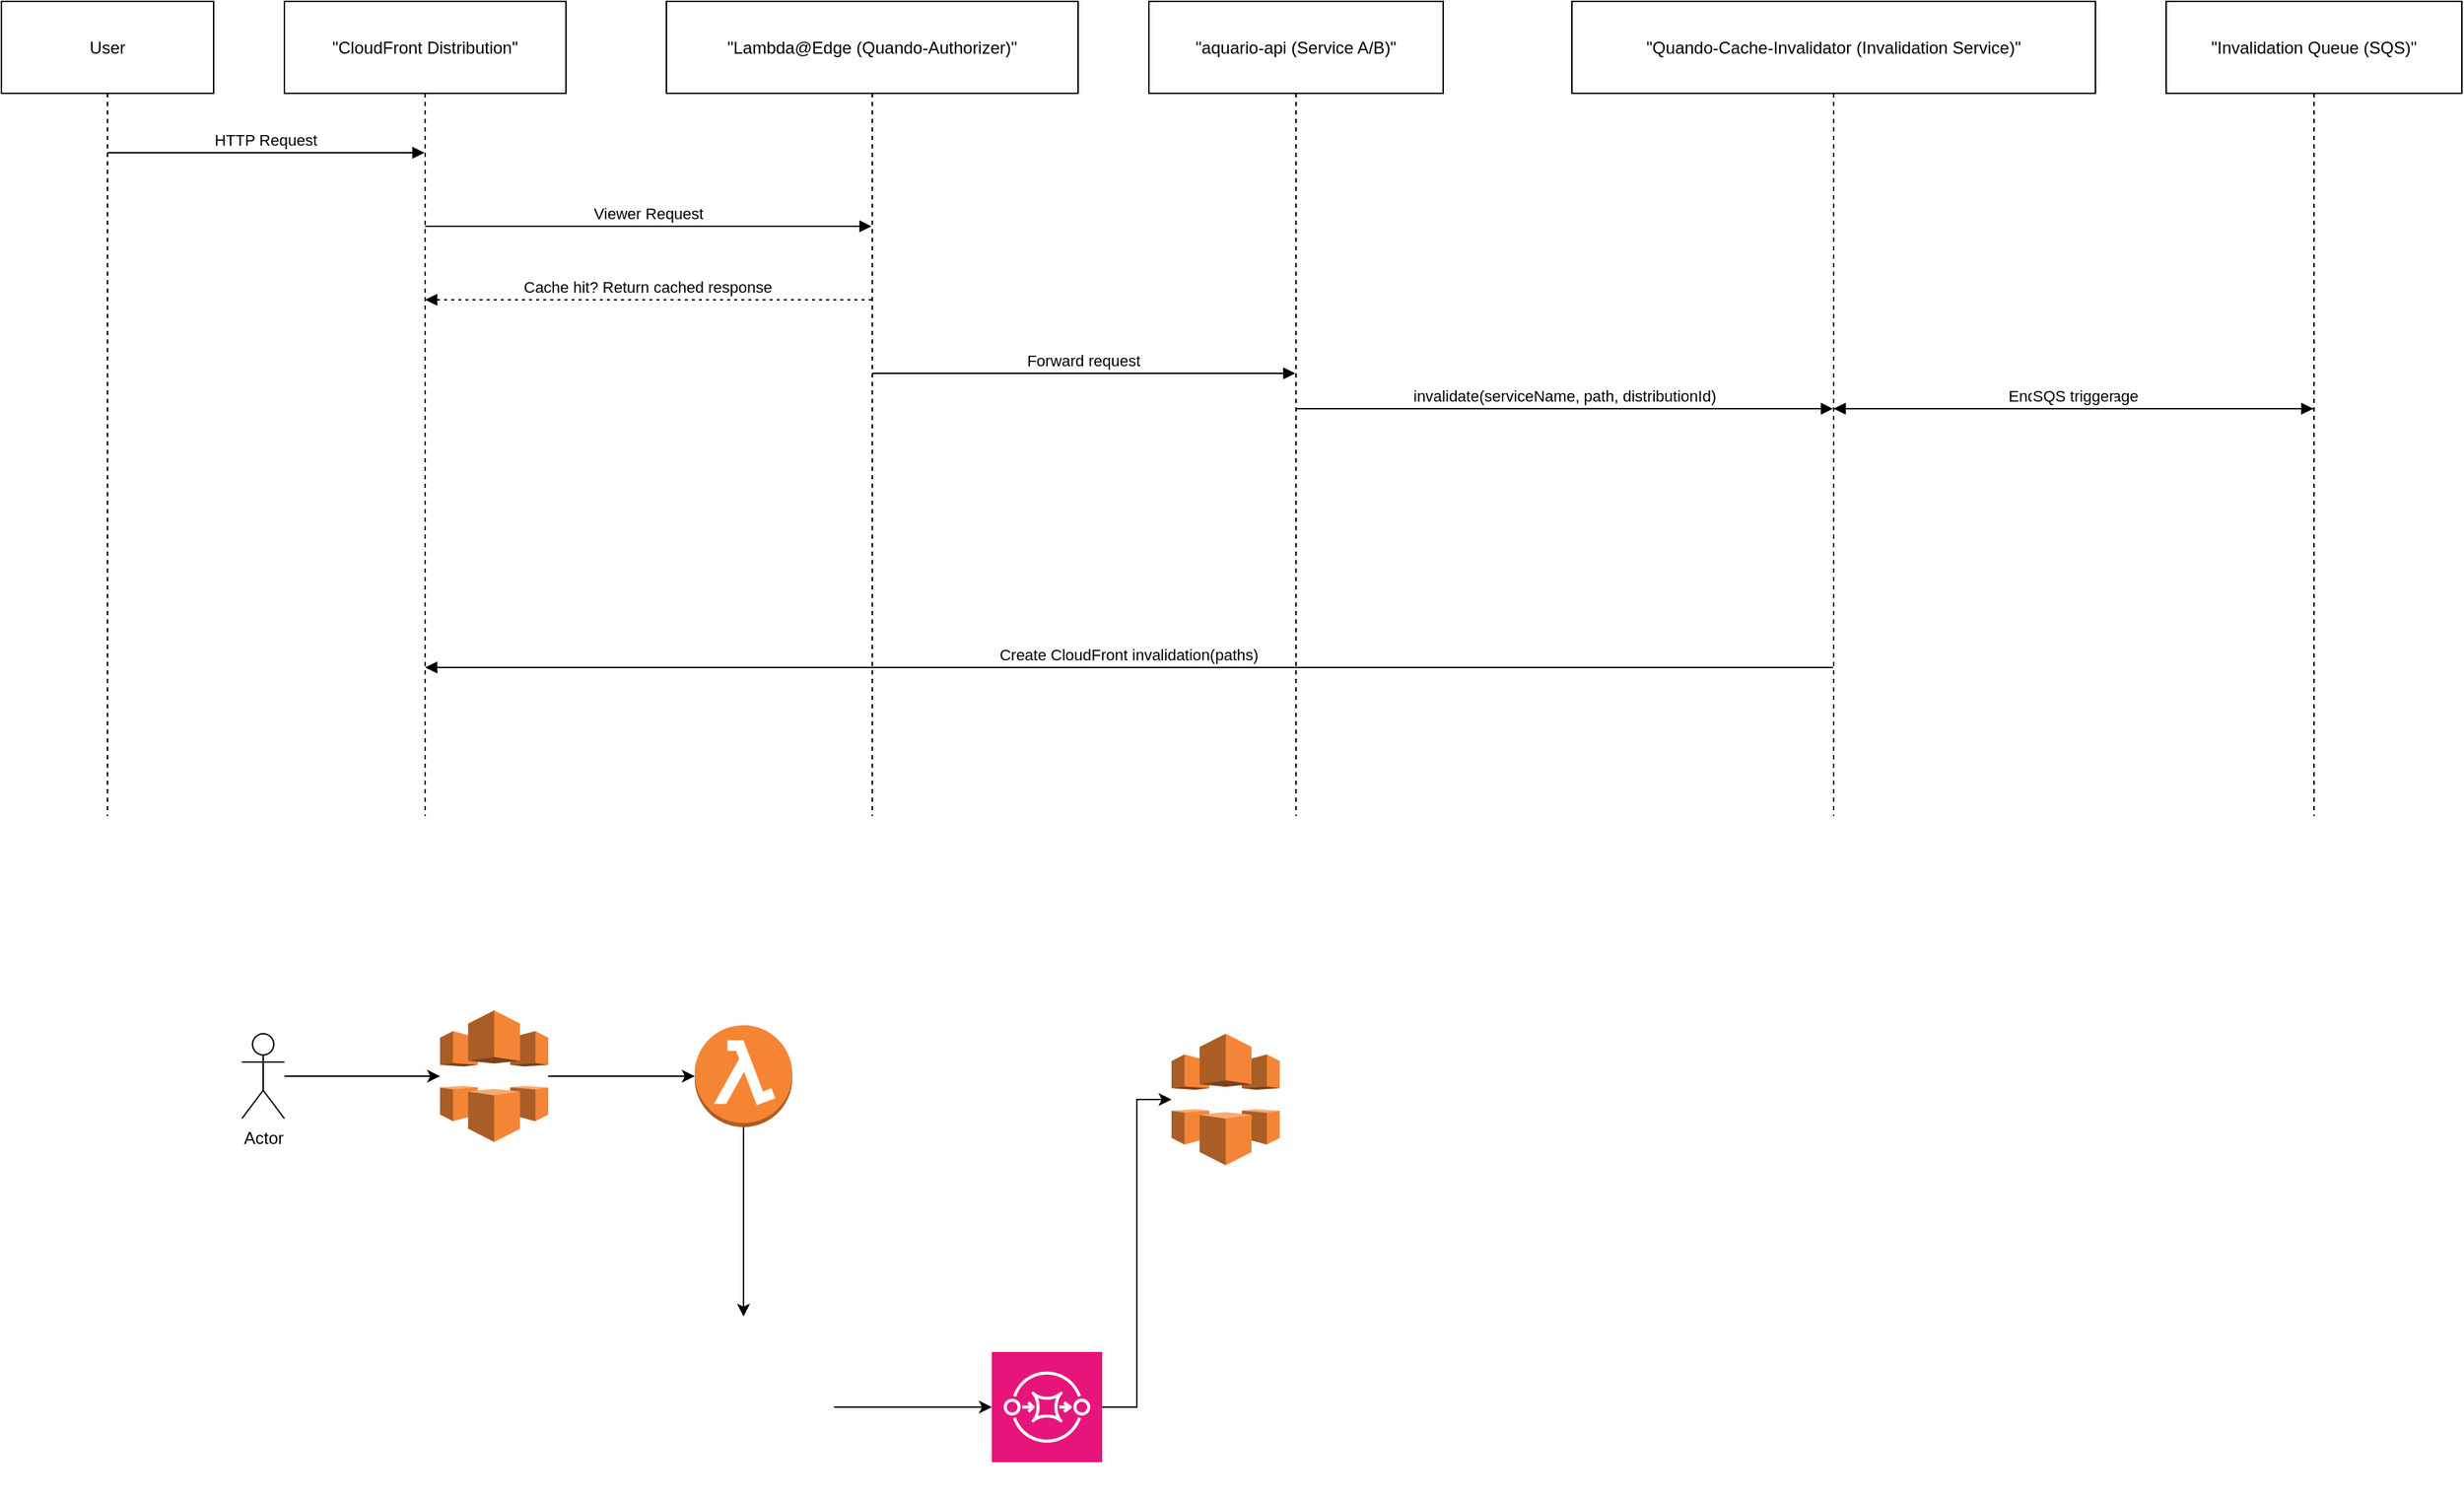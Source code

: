 <mxfile version="26.2.14">
  <diagram name="Página-1" id="k1ScEdYD6Tme0ViCy-KO">
    <mxGraphModel dx="2037" dy="1061" grid="1" gridSize="10" guides="1" tooltips="1" connect="1" arrows="1" fold="1" page="1" pageScale="1" pageWidth="827" pageHeight="1169" math="0" shadow="0">
      <root>
        <mxCell id="0" />
        <mxCell id="1" parent="0" />
        <mxCell id="2" value="User" style="shape=umlLifeline;perimeter=lifelinePerimeter;whiteSpace=wrap;container=1;dropTarget=0;collapsible=0;recursiveResize=0;outlineConnect=0;portConstraint=eastwest;newEdgeStyle={&quot;edgeStyle&quot;:&quot;elbowEdgeStyle&quot;,&quot;elbow&quot;:&quot;vertical&quot;,&quot;curved&quot;:0,&quot;rounded&quot;:0};size=65;" parent="1" vertex="1">
          <mxGeometry width="150" height="576" as="geometry" />
        </mxCell>
        <mxCell id="3" value="&quot;CloudFront Distribution&quot;" style="shape=umlLifeline;perimeter=lifelinePerimeter;whiteSpace=wrap;container=1;dropTarget=0;collapsible=0;recursiveResize=0;outlineConnect=0;portConstraint=eastwest;newEdgeStyle={&quot;edgeStyle&quot;:&quot;elbowEdgeStyle&quot;,&quot;elbow&quot;:&quot;vertical&quot;,&quot;curved&quot;:0,&quot;rounded&quot;:0};size=65;" parent="1" vertex="1">
          <mxGeometry x="200" width="199" height="576" as="geometry" />
        </mxCell>
        <mxCell id="4" value="&quot;Lambda@Edge (Quando‑Authorizer)&quot;" style="shape=umlLifeline;perimeter=lifelinePerimeter;whiteSpace=wrap;container=1;dropTarget=0;collapsible=0;recursiveResize=0;outlineConnect=0;portConstraint=eastwest;newEdgeStyle={&quot;edgeStyle&quot;:&quot;elbowEdgeStyle&quot;,&quot;elbow&quot;:&quot;vertical&quot;,&quot;curved&quot;:0,&quot;rounded&quot;:0};size=65;" parent="1" vertex="1">
          <mxGeometry x="470" width="291" height="576" as="geometry" />
        </mxCell>
        <mxCell id="5" value="&quot;aquario‑api (Service A/B)&quot;" style="shape=umlLifeline;perimeter=lifelinePerimeter;whiteSpace=wrap;container=1;dropTarget=0;collapsible=0;recursiveResize=0;outlineConnect=0;portConstraint=eastwest;newEdgeStyle={&quot;edgeStyle&quot;:&quot;elbowEdgeStyle&quot;,&quot;elbow&quot;:&quot;vertical&quot;,&quot;curved&quot;:0,&quot;rounded&quot;:0};size=65;" parent="1" vertex="1">
          <mxGeometry x="811" width="208" height="576" as="geometry" />
        </mxCell>
        <mxCell id="6" value="&quot;Quando‑Cache‑Invalidator (Invalidation Service)&quot;" style="shape=umlLifeline;perimeter=lifelinePerimeter;whiteSpace=wrap;container=1;dropTarget=0;collapsible=0;recursiveResize=0;outlineConnect=0;portConstraint=eastwest;newEdgeStyle={&quot;edgeStyle&quot;:&quot;elbowEdgeStyle&quot;,&quot;elbow&quot;:&quot;vertical&quot;,&quot;curved&quot;:0,&quot;rounded&quot;:0};size=65;" parent="1" vertex="1">
          <mxGeometry x="1110" width="370" height="576" as="geometry" />
        </mxCell>
        <mxCell id="7" value="&quot;Invalidation Queue (SQS)&quot;" style="shape=umlLifeline;perimeter=lifelinePerimeter;whiteSpace=wrap;container=1;dropTarget=0;collapsible=0;recursiveResize=0;outlineConnect=0;portConstraint=eastwest;newEdgeStyle={&quot;edgeStyle&quot;:&quot;elbowEdgeStyle&quot;,&quot;elbow&quot;:&quot;vertical&quot;,&quot;curved&quot;:0,&quot;rounded&quot;:0};size=65;" parent="1" vertex="1">
          <mxGeometry x="1530" width="209" height="576" as="geometry" />
        </mxCell>
        <mxCell id="8" value="HTTP Request" style="verticalAlign=bottom;edgeStyle=elbowEdgeStyle;elbow=vertical;curved=0;rounded=0;endArrow=block;" parent="1" source="2" target="3" edge="1">
          <mxGeometry relative="1" as="geometry">
            <Array as="points">
              <mxPoint x="196" y="107" />
            </Array>
          </mxGeometry>
        </mxCell>
        <mxCell id="9" value="Viewer Request" style="verticalAlign=bottom;edgeStyle=elbowEdgeStyle;elbow=vertical;curved=0;rounded=0;endArrow=block;" parent="1" source="3" target="4" edge="1">
          <mxGeometry relative="1" as="geometry">
            <Array as="points">
              <mxPoint x="466" y="159" />
            </Array>
          </mxGeometry>
        </mxCell>
        <mxCell id="10" value="Cache hit? Return cached response" style="verticalAlign=bottom;edgeStyle=elbowEdgeStyle;elbow=vertical;curved=0;rounded=0;dashed=1;dashPattern=2 3;endArrow=block;" parent="1" source="4" target="3" edge="1">
          <mxGeometry relative="1" as="geometry">
            <Array as="points">
              <mxPoint x="469" y="211" />
            </Array>
          </mxGeometry>
        </mxCell>
        <mxCell id="11" value="Forward request" style="verticalAlign=bottom;edgeStyle=elbowEdgeStyle;elbow=vertical;curved=0;rounded=0;endArrow=block;" parent="1" source="4" target="5" edge="1">
          <mxGeometry relative="1" as="geometry">
            <Array as="points">
              <mxPoint x="774" y="263" />
            </Array>
          </mxGeometry>
        </mxCell>
        <mxCell id="12" value="invalidate(serviceName, path, distributionId)" style="verticalAlign=bottom;edgeStyle=elbowEdgeStyle;elbow=vertical;curved=0;rounded=0;endArrow=block;" parent="1" source="5" target="6" edge="1">
          <mxGeometry relative="1" as="geometry">
            <Array as="points">
              <mxPoint x="1114" y="315" />
            </Array>
          </mxGeometry>
        </mxCell>
        <mxCell id="13" value="Enqueue message" style="verticalAlign=bottom;edgeStyle=elbowEdgeStyle;elbow=vertical;curved=0;rounded=0;endArrow=block;" parent="1" source="6" target="7" edge="1">
          <mxGeometry relative="1" as="geometry">
            <Array as="points">
              <mxPoint x="1473" y="367" />
            </Array>
          </mxGeometry>
        </mxCell>
        <mxCell id="14" value="SQS trigger" style="verticalAlign=bottom;edgeStyle=elbowEdgeStyle;elbow=vertical;curved=0;rounded=0;endArrow=block;" parent="1" source="7" target="6" edge="1">
          <mxGeometry relative="1" as="geometry">
            <Array as="points">
              <mxPoint x="1476" y="419" />
            </Array>
          </mxGeometry>
        </mxCell>
        <mxCell id="15" value="Create CloudFront invalidation(paths)" style="verticalAlign=bottom;edgeStyle=elbowEdgeStyle;elbow=vertical;curved=0;rounded=0;endArrow=block;" parent="1" source="6" target="3" edge="1">
          <mxGeometry relative="1" as="geometry">
            <Array as="points">
              <mxPoint x="809" y="471" />
            </Array>
          </mxGeometry>
        </mxCell>
        <mxCell id="ov6ofQgdvlCL2k2Y11iT-18" style="edgeStyle=orthogonalEdgeStyle;rounded=0;orthogonalLoop=1;jettySize=auto;html=1;" edge="1" parent="1" source="ov6ofQgdvlCL2k2Y11iT-15" target="ov6ofQgdvlCL2k2Y11iT-16">
          <mxGeometry relative="1" as="geometry" />
        </mxCell>
        <mxCell id="ov6ofQgdvlCL2k2Y11iT-15" value="Actor" style="shape=umlActor;verticalLabelPosition=bottom;verticalAlign=top;html=1;outlineConnect=0;" vertex="1" parent="1">
          <mxGeometry x="170" y="730" width="30" height="60" as="geometry" />
        </mxCell>
        <mxCell id="ov6ofQgdvlCL2k2Y11iT-19" style="edgeStyle=orthogonalEdgeStyle;rounded=0;orthogonalLoop=1;jettySize=auto;html=1;" edge="1" parent="1" source="ov6ofQgdvlCL2k2Y11iT-16">
          <mxGeometry relative="1" as="geometry">
            <mxPoint x="490" y="760" as="targetPoint" />
          </mxGeometry>
        </mxCell>
        <mxCell id="ov6ofQgdvlCL2k2Y11iT-16" value="" style="outlineConnect=0;dashed=0;verticalLabelPosition=bottom;verticalAlign=top;align=center;html=1;shape=mxgraph.aws3.cloudfront;fillColor=#F58536;gradientColor=none;" vertex="1" parent="1">
          <mxGeometry x="310" y="713.5" width="76.5" height="93" as="geometry" />
        </mxCell>
        <mxCell id="ov6ofQgdvlCL2k2Y11iT-22" style="edgeStyle=orthogonalEdgeStyle;rounded=0;orthogonalLoop=1;jettySize=auto;html=1;" edge="1" parent="1" source="ov6ofQgdvlCL2k2Y11iT-20" target="ov6ofQgdvlCL2k2Y11iT-21">
          <mxGeometry relative="1" as="geometry" />
        </mxCell>
        <mxCell id="ov6ofQgdvlCL2k2Y11iT-20" value="" style="outlineConnect=0;dashed=0;verticalLabelPosition=bottom;verticalAlign=top;align=center;html=1;shape=mxgraph.aws3.lambda_function;fillColor=#F58534;gradientColor=none;" vertex="1" parent="1">
          <mxGeometry x="490" y="724" width="69" height="72" as="geometry" />
        </mxCell>
        <mxCell id="ov6ofQgdvlCL2k2Y11iT-24" style="edgeStyle=orthogonalEdgeStyle;rounded=0;orthogonalLoop=1;jettySize=auto;html=1;" edge="1" parent="1" source="ov6ofQgdvlCL2k2Y11iT-21" target="ov6ofQgdvlCL2k2Y11iT-23">
          <mxGeometry relative="1" as="geometry" />
        </mxCell>
        <mxCell id="ov6ofQgdvlCL2k2Y11iT-21" value="" style="shape=image;html=1;verticalAlign=top;verticalLabelPosition=bottom;labelBackgroundColor=#ffffff;imageAspect=0;aspect=fixed;image=https://cdn1.iconfinder.com/data/icons/ionicons-fill-vol-2/512/logo-npm-128.png" vertex="1" parent="1">
          <mxGeometry x="460.5" y="930" width="128" height="128" as="geometry" />
        </mxCell>
        <mxCell id="ov6ofQgdvlCL2k2Y11iT-23" value="" style="sketch=0;points=[[0,0,0],[0.25,0,0],[0.5,0,0],[0.75,0,0],[1,0,0],[0,1,0],[0.25,1,0],[0.5,1,0],[0.75,1,0],[1,1,0],[0,0.25,0],[0,0.5,0],[0,0.75,0],[1,0.25,0],[1,0.5,0],[1,0.75,0]];outlineConnect=0;fontColor=#232F3E;fillColor=#E7157B;strokeColor=#ffffff;dashed=0;verticalLabelPosition=bottom;verticalAlign=top;align=center;html=1;fontSize=12;fontStyle=0;aspect=fixed;shape=mxgraph.aws4.resourceIcon;resIcon=mxgraph.aws4.sqs;" vertex="1" parent="1">
          <mxGeometry x="700" y="955" width="78" height="78" as="geometry" />
        </mxCell>
        <mxCell id="ov6ofQgdvlCL2k2Y11iT-25" value="" style="outlineConnect=0;dashed=0;verticalLabelPosition=bottom;verticalAlign=top;align=center;html=1;shape=mxgraph.aws3.cloudfront;fillColor=#F58536;gradientColor=none;" vertex="1" parent="1">
          <mxGeometry x="827" y="730" width="76.5" height="93" as="geometry" />
        </mxCell>
        <mxCell id="ov6ofQgdvlCL2k2Y11iT-26" style="edgeStyle=orthogonalEdgeStyle;rounded=0;orthogonalLoop=1;jettySize=auto;html=1;entryX=0;entryY=0.5;entryDx=0;entryDy=0;entryPerimeter=0;" edge="1" parent="1" source="ov6ofQgdvlCL2k2Y11iT-23" target="ov6ofQgdvlCL2k2Y11iT-25">
          <mxGeometry relative="1" as="geometry" />
        </mxCell>
      </root>
    </mxGraphModel>
  </diagram>
</mxfile>
